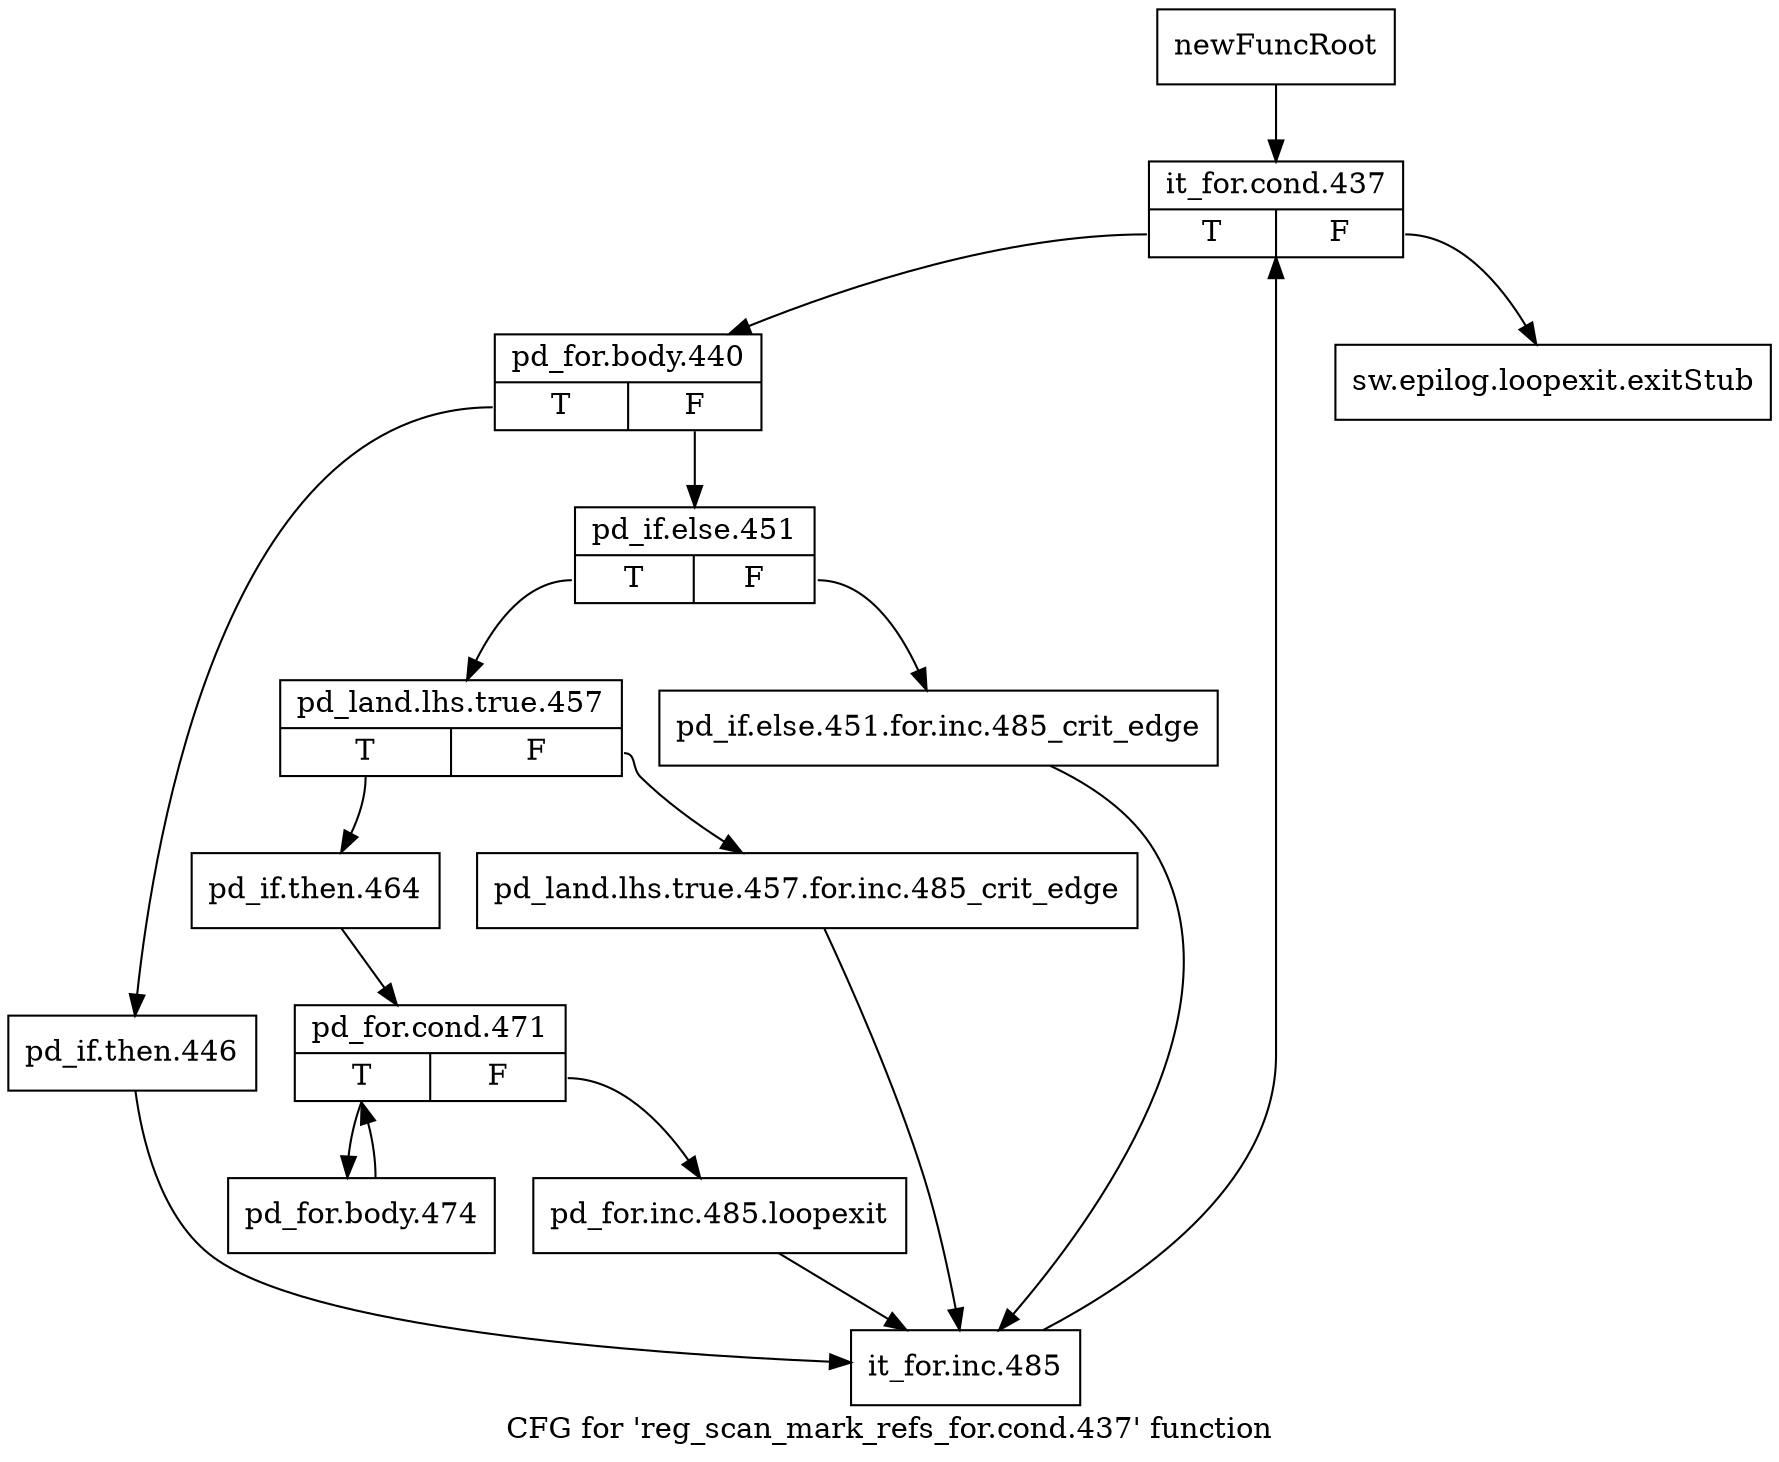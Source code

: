 digraph "CFG for 'reg_scan_mark_refs_for.cond.437' function" {
	label="CFG for 'reg_scan_mark_refs_for.cond.437' function";

	Node0xb9ac970 [shape=record,label="{newFuncRoot}"];
	Node0xb9ac970 -> Node0xb9aca10;
	Node0xb9ac9c0 [shape=record,label="{sw.epilog.loopexit.exitStub}"];
	Node0xb9aca10 [shape=record,label="{it_for.cond.437|{<s0>T|<s1>F}}"];
	Node0xb9aca10:s0 -> Node0xb9aca60;
	Node0xb9aca10:s1 -> Node0xb9ac9c0;
	Node0xb9aca60 [shape=record,label="{pd_for.body.440|{<s0>T|<s1>F}}"];
	Node0xb9aca60:s0 -> Node0xb9acd30;
	Node0xb9aca60:s1 -> Node0xb9acab0;
	Node0xb9acab0 [shape=record,label="{pd_if.else.451|{<s0>T|<s1>F}}"];
	Node0xb9acab0:s0 -> Node0xb9acb50;
	Node0xb9acab0:s1 -> Node0xb9acb00;
	Node0xb9acb00 [shape=record,label="{pd_if.else.451.for.inc.485_crit_edge}"];
	Node0xb9acb00 -> Node0xb9acd80;
	Node0xb9acb50 [shape=record,label="{pd_land.lhs.true.457|{<s0>T|<s1>F}}"];
	Node0xb9acb50:s0 -> Node0xb9acbf0;
	Node0xb9acb50:s1 -> Node0xb9acba0;
	Node0xb9acba0 [shape=record,label="{pd_land.lhs.true.457.for.inc.485_crit_edge}"];
	Node0xb9acba0 -> Node0xb9acd80;
	Node0xb9acbf0 [shape=record,label="{pd_if.then.464}"];
	Node0xb9acbf0 -> Node0xb9acc40;
	Node0xb9acc40 [shape=record,label="{pd_for.cond.471|{<s0>T|<s1>F}}"];
	Node0xb9acc40:s0 -> Node0xb9acce0;
	Node0xb9acc40:s1 -> Node0xb9acc90;
	Node0xb9acc90 [shape=record,label="{pd_for.inc.485.loopexit}"];
	Node0xb9acc90 -> Node0xb9acd80;
	Node0xb9acce0 [shape=record,label="{pd_for.body.474}"];
	Node0xb9acce0 -> Node0xb9acc40;
	Node0xb9acd30 [shape=record,label="{pd_if.then.446}"];
	Node0xb9acd30 -> Node0xb9acd80;
	Node0xb9acd80 [shape=record,label="{it_for.inc.485}"];
	Node0xb9acd80 -> Node0xb9aca10;
}
